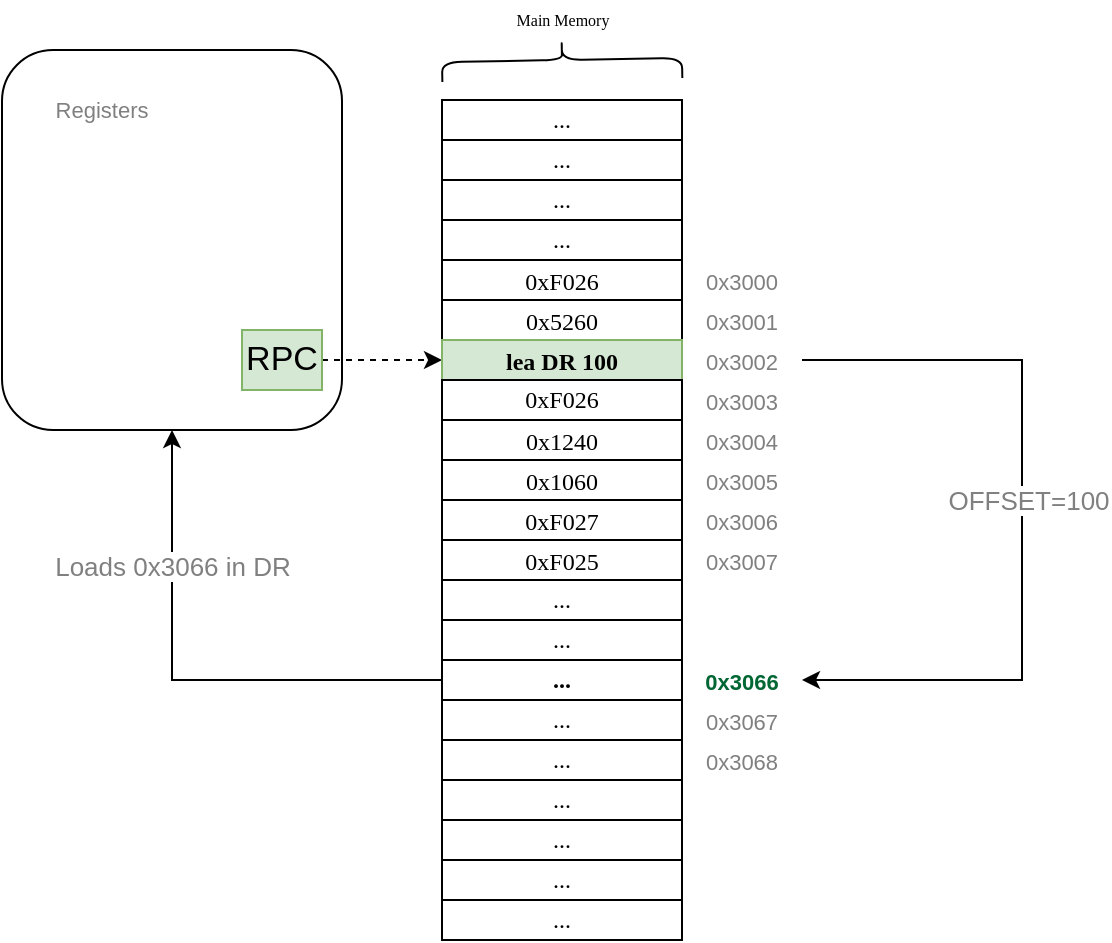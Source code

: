 <mxfile version="15.8.7" type="device"><diagram id="mS_9B1L-qNiDRTW4c1Kf" name="Page-1"><mxGraphModel dx="1106" dy="892" grid="1" gridSize="10" guides="1" tooltips="1" connect="1" arrows="1" fold="1" page="1" pageScale="1" pageWidth="827" pageHeight="1169" math="0" shadow="0"><root><mxCell id="0"/><mxCell id="1" parent="0"/><mxCell id="kuVhOhOTqHIjEQhxnR2f-23" value="" style="rounded=1;whiteSpace=wrap;html=1;labelBackgroundColor=none;fontSize=11;fontColor=#808080;fillColor=none;" parent="1" vertex="1"><mxGeometry x="60" y="315" width="170" height="190" as="geometry"/></mxCell><mxCell id="rQF-kg94e7PpYjnTYFAC-100" style="edgeStyle=orthogonalEdgeStyle;rounded=0;orthogonalLoop=1;jettySize=auto;html=1;exitX=1;exitY=0.5;exitDx=0;exitDy=0;entryX=0;entryY=0.5;entryDx=0;entryDy=0;dashed=1;fontFamily=Verdana;fontSize=8;fontColor=#000000;" parent="1" source="4XDJ3RZ_BafD3tyeqq8T-8" target="rQF-kg94e7PpYjnTYFAC-28" edge="1"><mxGeometry relative="1" as="geometry"><mxPoint x="200" y="450" as="sourcePoint"/></mxGeometry></mxCell><mxCell id="rQF-kg94e7PpYjnTYFAC-16" value="" style="rounded=0;whiteSpace=wrap;html=1;fontFamily=Verdana;" parent="1" vertex="1"><mxGeometry x="280" y="340" width="120" height="380" as="geometry"/></mxCell><mxCell id="rQF-kg94e7PpYjnTYFAC-22" value="..." style="rounded=0;whiteSpace=wrap;html=1;fontFamily=Verdana;" parent="1" vertex="1"><mxGeometry x="280" y="340" width="120" height="20" as="geometry"/></mxCell><mxCell id="rQF-kg94e7PpYjnTYFAC-23" value="..." style="rounded=0;whiteSpace=wrap;html=1;fontFamily=Verdana;" parent="1" vertex="1"><mxGeometry x="280" y="360" width="120" height="20" as="geometry"/></mxCell><mxCell id="rQF-kg94e7PpYjnTYFAC-24" value="..." style="rounded=0;whiteSpace=wrap;html=1;fontFamily=Verdana;" parent="1" vertex="1"><mxGeometry x="280" y="380" width="120" height="20" as="geometry"/></mxCell><mxCell id="rQF-kg94e7PpYjnTYFAC-25" value="..." style="rounded=0;whiteSpace=wrap;html=1;fontFamily=Verdana;" parent="1" vertex="1"><mxGeometry x="280" y="400" width="120" height="20" as="geometry"/></mxCell><mxCell id="rQF-kg94e7PpYjnTYFAC-26" value="&lt;div style=&quot;font-weight: normal ; font-size: 12px ; line-height: 18px&quot;&gt;&lt;div&gt;&lt;font color=&quot;#000000&quot; style=&quot;background-color: rgb(255 , 255 , 255)&quot;&gt;0xF026&lt;/font&gt;&lt;/div&gt;&lt;/div&gt;" style="rounded=0;whiteSpace=wrap;html=1;fontFamily=Verdana;" parent="1" vertex="1"><mxGeometry x="280" y="420" width="120" height="20" as="geometry"/></mxCell><mxCell id="rQF-kg94e7PpYjnTYFAC-27" value="&lt;div style=&quot;line-height: 18px;&quot;&gt;&lt;span style=&quot;background-color: rgb(255 , 255 , 255)&quot;&gt;0x5260&lt;/span&gt;&lt;/div&gt;" style="rounded=0;whiteSpace=wrap;html=1;fontFamily=Verdana;" parent="1" vertex="1"><mxGeometry x="280" y="440" width="120" height="20" as="geometry"/></mxCell><mxCell id="rQF-kg94e7PpYjnTYFAC-28" value="&lt;div style=&quot;line-height: 18px&quot;&gt;lea DR 100&lt;/div&gt;" style="rounded=0;whiteSpace=wrap;html=1;fontFamily=Verdana;fillColor=#d5e8d4;strokeColor=#82b366;fontStyle=1" parent="1" vertex="1"><mxGeometry x="280" y="460" width="120" height="20" as="geometry"/></mxCell><mxCell id="rQF-kg94e7PpYjnTYFAC-29" value="&lt;span style=&quot;background-color: rgb(255, 255, 255);&quot;&gt;0xF026&lt;/span&gt;" style="rounded=0;whiteSpace=wrap;html=1;fontFamily=Verdana;" parent="1" vertex="1"><mxGeometry x="280" y="480" width="120" height="20" as="geometry"/></mxCell><mxCell id="rQF-kg94e7PpYjnTYFAC-30" value="&lt;div style=&quot;line-height: 18px;&quot;&gt;&lt;span style=&quot;background-color: rgb(255 , 255 , 255)&quot;&gt;0x1240&lt;/span&gt;&lt;/div&gt;" style="rounded=0;whiteSpace=wrap;html=1;fontFamily=Verdana;" parent="1" vertex="1"><mxGeometry x="280" y="500" width="120" height="20" as="geometry"/></mxCell><mxCell id="rQF-kg94e7PpYjnTYFAC-31" value="&lt;div style=&quot;line-height: 18px;&quot;&gt;&lt;div style=&quot;line-height: 18px;&quot;&gt;&lt;span style=&quot;background-color: rgb(255 , 255 , 255)&quot;&gt;0x1060&lt;/span&gt;&lt;/div&gt;&lt;/div&gt;" style="rounded=0;whiteSpace=wrap;html=1;fontFamily=Verdana;" parent="1" vertex="1"><mxGeometry x="280" y="520" width="120" height="20" as="geometry"/></mxCell><mxCell id="rQF-kg94e7PpYjnTYFAC-32" value="&lt;div style=&quot;line-height: 18px;&quot;&gt;&lt;span style=&quot;background-color: rgb(255 , 255 , 255)&quot;&gt;0xF027&lt;/span&gt;&lt;/div&gt;" style="rounded=0;whiteSpace=wrap;html=1;fontFamily=Verdana;" parent="1" vertex="1"><mxGeometry x="280" y="540" width="120" height="20" as="geometry"/></mxCell><mxCell id="rQF-kg94e7PpYjnTYFAC-33" value="&lt;div style=&quot;line-height: 18px;&quot;&gt;&lt;span style=&quot;background-color: rgb(255 , 255 , 255)&quot;&gt;0xF025&lt;/span&gt;&lt;/div&gt;" style="rounded=0;whiteSpace=wrap;html=1;fontFamily=Verdana;" parent="1" vertex="1"><mxGeometry x="280" y="560" width="120" height="20" as="geometry"/></mxCell><mxCell id="rQF-kg94e7PpYjnTYFAC-34" value="..." style="rounded=0;whiteSpace=wrap;html=1;fontFamily=Verdana;" parent="1" vertex="1"><mxGeometry x="280" y="580" width="120" height="20" as="geometry"/></mxCell><mxCell id="rQF-kg94e7PpYjnTYFAC-35" value="..." style="rounded=0;whiteSpace=wrap;html=1;fontFamily=Verdana;" parent="1" vertex="1"><mxGeometry x="280" y="600" width="120" height="20" as="geometry"/></mxCell><mxCell id="rQF-kg94e7PpYjnTYFAC-36" value="..." style="rounded=0;whiteSpace=wrap;html=1;fontFamily=Verdana;fontStyle=1" parent="1" vertex="1"><mxGeometry x="280" y="620" width="120" height="20" as="geometry"/></mxCell><mxCell id="rQF-kg94e7PpYjnTYFAC-37" value="..." style="rounded=0;whiteSpace=wrap;html=1;fontFamily=Verdana;" parent="1" vertex="1"><mxGeometry x="280" y="640" width="120" height="20" as="geometry"/></mxCell><mxCell id="rQF-kg94e7PpYjnTYFAC-38" value="..." style="rounded=0;whiteSpace=wrap;html=1;fontFamily=Verdana;" parent="1" vertex="1"><mxGeometry x="280" y="660" width="120" height="20" as="geometry"/></mxCell><mxCell id="rQF-kg94e7PpYjnTYFAC-39" value="..." style="rounded=0;whiteSpace=wrap;html=1;fontFamily=Verdana;" parent="1" vertex="1"><mxGeometry x="280" y="680" width="120" height="20" as="geometry"/></mxCell><mxCell id="rQF-kg94e7PpYjnTYFAC-40" value="" style="rounded=0;whiteSpace=wrap;html=1;fontFamily=Verdana;" parent="1" vertex="1"><mxGeometry x="280" y="700" width="120" height="60" as="geometry"/></mxCell><mxCell id="rQF-kg94e7PpYjnTYFAC-95" value="" style="shape=curlyBracket;whiteSpace=wrap;html=1;rounded=1;labelBackgroundColor=#FFFFFF;fontFamily=Verdana;fontSize=8;fontColor=#000000;strokeColor=#000000;fillColor=#E6E6E6;rotation=89;" parent="1" vertex="1"><mxGeometry x="330" y="260" width="20" height="120" as="geometry"/></mxCell><mxCell id="rQF-kg94e7PpYjnTYFAC-96" value="Main Memory" style="text;html=1;align=center;verticalAlign=middle;resizable=0;points=[];autosize=1;strokeColor=none;fillColor=none;fontSize=8;fontFamily=Verdana;fontColor=#000000;" parent="1" vertex="1"><mxGeometry x="305" y="290" width="70" height="20" as="geometry"/></mxCell><mxCell id="4XDJ3RZ_BafD3tyeqq8T-8" value="RPC" style="rounded=0;whiteSpace=wrap;html=1;fontSize=17;fillColor=#d5e8d4;strokeColor=#82b366;" parent="1" vertex="1"><mxGeometry x="180" y="455" width="40" height="30" as="geometry"/></mxCell><mxCell id="4XDJ3RZ_BafD3tyeqq8T-9" value="&lt;font color=&quot;#808080&quot; style=&quot;font-size: 11px&quot;&gt;0x3000&lt;/font&gt;" style="text;html=1;strokeColor=none;fillColor=none;align=center;verticalAlign=middle;whiteSpace=wrap;rounded=0;fontSize=17;fontColor=#D5E8D4;" parent="1" vertex="1"><mxGeometry x="400" y="420" width="60" height="20" as="geometry"/></mxCell><mxCell id="4XDJ3RZ_BafD3tyeqq8T-10" value="&lt;font color=&quot;#808080&quot; style=&quot;font-size: 11px&quot;&gt;0x3001&lt;/font&gt;" style="text;html=1;strokeColor=none;fillColor=none;align=center;verticalAlign=middle;whiteSpace=wrap;rounded=0;fontSize=17;fontColor=#D5E8D4;" parent="1" vertex="1"><mxGeometry x="400" y="440" width="60" height="20" as="geometry"/></mxCell><mxCell id="4XDJ3RZ_BafD3tyeqq8T-23" style="edgeStyle=orthogonalEdgeStyle;rounded=0;orthogonalLoop=1;jettySize=auto;html=1;exitX=1;exitY=0.5;exitDx=0;exitDy=0;entryX=1;entryY=0.5;entryDx=0;entryDy=0;fontSize=11;fontColor=#808080;" parent="1" source="4XDJ3RZ_BafD3tyeqq8T-12" target="4XDJ3RZ_BafD3tyeqq8T-18" edge="1"><mxGeometry relative="1" as="geometry"><Array as="points"><mxPoint x="570" y="470"/><mxPoint x="570" y="630"/></Array></mxGeometry></mxCell><mxCell id="4XDJ3RZ_BafD3tyeqq8T-26" value="OFFSET=100" style="edgeLabel;html=1;align=center;verticalAlign=middle;resizable=0;points=[];fontSize=13;fontColor=#808080;" parent="4XDJ3RZ_BafD3tyeqq8T-23" vertex="1" connectable="0"><mxGeometry x="-0.12" y="3" relative="1" as="geometry"><mxPoint y="13" as="offset"/></mxGeometry></mxCell><mxCell id="4XDJ3RZ_BafD3tyeqq8T-12" value="&lt;font color=&quot;#808080&quot; style=&quot;font-size: 11px&quot;&gt;0x3002&lt;/font&gt;" style="text;html=1;strokeColor=none;fillColor=none;align=center;verticalAlign=middle;whiteSpace=wrap;rounded=0;fontSize=17;fontColor=#D5E8D4;" parent="1" vertex="1"><mxGeometry x="400" y="460" width="60" height="20" as="geometry"/></mxCell><mxCell id="4XDJ3RZ_BafD3tyeqq8T-13" value="&lt;font color=&quot;#808080&quot; style=&quot;font-size: 11px&quot;&gt;0x3003&lt;/font&gt;" style="text;html=1;strokeColor=none;fillColor=none;align=center;verticalAlign=middle;whiteSpace=wrap;rounded=0;fontSize=17;fontColor=#D5E8D4;" parent="1" vertex="1"><mxGeometry x="400" y="480" width="60" height="20" as="geometry"/></mxCell><mxCell id="4XDJ3RZ_BafD3tyeqq8T-14" value="&lt;font color=&quot;#808080&quot; style=&quot;font-size: 11px&quot;&gt;0x3004&lt;/font&gt;" style="text;html=1;strokeColor=none;fillColor=none;align=center;verticalAlign=middle;whiteSpace=wrap;rounded=0;fontSize=17;fontColor=#D5E8D4;" parent="1" vertex="1"><mxGeometry x="400" y="500" width="60" height="20" as="geometry"/></mxCell><mxCell id="4XDJ3RZ_BafD3tyeqq8T-15" value="&lt;font color=&quot;#808080&quot; style=&quot;font-size: 11px&quot;&gt;0x3005&lt;/font&gt;" style="text;html=1;strokeColor=none;fillColor=none;align=center;verticalAlign=middle;whiteSpace=wrap;rounded=0;fontSize=17;fontColor=#D5E8D4;" parent="1" vertex="1"><mxGeometry x="400" y="520" width="60" height="20" as="geometry"/></mxCell><mxCell id="4XDJ3RZ_BafD3tyeqq8T-16" value="&lt;font color=&quot;#808080&quot; style=&quot;font-size: 11px&quot;&gt;0x3006&lt;/font&gt;" style="text;html=1;strokeColor=none;fillColor=none;align=center;verticalAlign=middle;whiteSpace=wrap;rounded=0;fontSize=17;fontColor=#D5E8D4;" parent="1" vertex="1"><mxGeometry x="400" y="540" width="60" height="20" as="geometry"/></mxCell><mxCell id="4XDJ3RZ_BafD3tyeqq8T-17" value="&lt;font color=&quot;#808080&quot; style=&quot;font-size: 11px&quot;&gt;0x3007&lt;/font&gt;" style="text;html=1;strokeColor=none;fillColor=none;align=center;verticalAlign=middle;whiteSpace=wrap;rounded=0;fontSize=17;fontColor=#D5E8D4;" parent="1" vertex="1"><mxGeometry x="400" y="560" width="60" height="20" as="geometry"/></mxCell><mxCell id="4XDJ3RZ_BafD3tyeqq8T-18" value="&lt;font style=&quot;font-size: 11px&quot; color=&quot;#006633&quot;&gt;0x3066&lt;/font&gt;" style="text;html=1;strokeColor=none;fillColor=none;align=center;verticalAlign=middle;whiteSpace=wrap;rounded=0;fontSize=17;fontColor=#D5E8D4;fontStyle=1" parent="1" vertex="1"><mxGeometry x="400" y="620" width="60" height="20" as="geometry"/></mxCell><mxCell id="4XDJ3RZ_BafD3tyeqq8T-19" value="&lt;font color=&quot;#808080&quot; style=&quot;font-size: 11px&quot;&gt;0x3067&lt;/font&gt;" style="text;html=1;strokeColor=none;fillColor=none;align=center;verticalAlign=middle;whiteSpace=wrap;rounded=0;fontSize=17;fontColor=#D5E8D4;" parent="1" vertex="1"><mxGeometry x="400" y="640" width="60" height="20" as="geometry"/></mxCell><mxCell id="4XDJ3RZ_BafD3tyeqq8T-20" value="&lt;font color=&quot;#808080&quot; style=&quot;font-size: 11px&quot;&gt;0x3068&lt;/font&gt;" style="text;html=1;strokeColor=none;fillColor=none;align=center;verticalAlign=middle;whiteSpace=wrap;rounded=0;fontSize=17;fontColor=#D5E8D4;" parent="1" vertex="1"><mxGeometry x="400" y="660" width="60" height="20" as="geometry"/></mxCell><mxCell id="kuVhOhOTqHIjEQhxnR2f-1" value="..." style="rounded=0;whiteSpace=wrap;html=1;fontFamily=Verdana;" parent="1" vertex="1"><mxGeometry x="280" y="700" width="120" height="20" as="geometry"/></mxCell><mxCell id="kuVhOhOTqHIjEQhxnR2f-2" value="..." style="rounded=0;whiteSpace=wrap;html=1;fontFamily=Verdana;" parent="1" vertex="1"><mxGeometry x="280" y="720" width="120" height="20" as="geometry"/></mxCell><mxCell id="kuVhOhOTqHIjEQhxnR2f-3" value="..." style="rounded=0;whiteSpace=wrap;html=1;fontFamily=Verdana;" parent="1" vertex="1"><mxGeometry x="280" y="740" width="120" height="20" as="geometry"/></mxCell><mxCell id="kuVhOhOTqHIjEQhxnR2f-22" style="edgeStyle=orthogonalEdgeStyle;rounded=0;orthogonalLoop=1;jettySize=auto;html=1;fontSize=11;fontColor=#808080;strokeWidth=1;entryX=0.5;entryY=1;entryDx=0;entryDy=0;" parent="1" target="kuVhOhOTqHIjEQhxnR2f-23" edge="1"><mxGeometry relative="1" as="geometry"><mxPoint x="80" y="430" as="targetPoint"/><mxPoint x="280" y="630" as="sourcePoint"/><Array as="points"><mxPoint x="280" y="630"/><mxPoint x="145" y="630"/></Array></mxGeometry></mxCell><mxCell id="kuVhOhOTqHIjEQhxnR2f-25" value="&lt;span style=&quot;font-size: 13px&quot;&gt;Loads 0x3066 in DR&lt;/span&gt;" style="edgeLabel;html=1;align=center;verticalAlign=middle;resizable=0;points=[];fontSize=11;fontColor=#808080;" parent="kuVhOhOTqHIjEQhxnR2f-22" vertex="1" connectable="0"><mxGeometry x="0.369" y="-2" relative="1" as="geometry"><mxPoint x="-2" y="-14" as="offset"/></mxGeometry></mxCell><mxCell id="kuVhOhOTqHIjEQhxnR2f-26" value="Registers" style="text;html=1;strokeColor=none;fillColor=none;align=center;verticalAlign=middle;whiteSpace=wrap;rounded=0;labelBackgroundColor=none;fontSize=11;fontColor=#808080;" parent="1" vertex="1"><mxGeometry x="80" y="330" width="60" height="30" as="geometry"/></mxCell></root></mxGraphModel></diagram></mxfile>